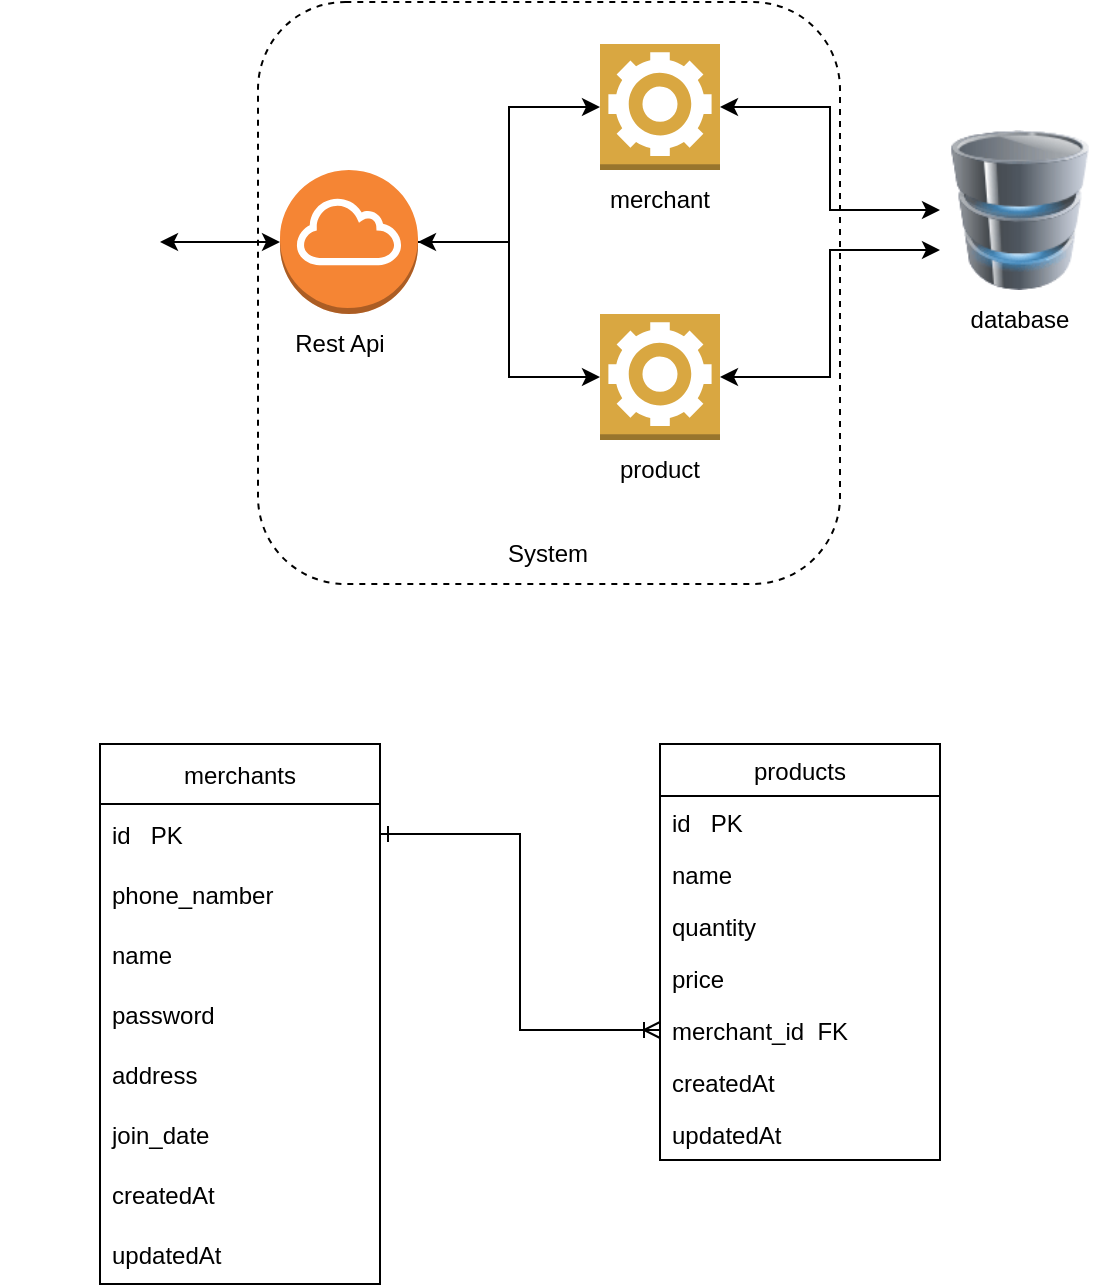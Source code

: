 <mxfile version="16.2.4" type="device"><diagram id="2dhVodxD8WiVbbqwJQWC" name="Page-1"><mxGraphModel dx="868" dy="450" grid="1" gridSize="10" guides="1" tooltips="1" connect="1" arrows="1" fold="1" page="1" pageScale="1" pageWidth="827" pageHeight="1169" math="0" shadow="0"><root><mxCell id="0"/><mxCell id="1" parent="0"/><mxCell id="CDvsLnpdFORwRPhSR7aW-1" value="" style="whiteSpace=wrap;html=1;aspect=fixed;rounded=1;dashed=1;" vertex="1" parent="1"><mxGeometry x="239" y="29" width="291" height="291" as="geometry"/></mxCell><mxCell id="yXV2-8529Brafca5fYZa-14" style="edgeStyle=orthogonalEdgeStyle;rounded=0;orthogonalLoop=1;jettySize=auto;html=1;entryX=0;entryY=0.5;entryDx=0;entryDy=0;entryPerimeter=0;startArrow=classic;startFill=1;" parent="1" source="yXV2-8529Brafca5fYZa-1" target="yXV2-8529Brafca5fYZa-3" edge="1"><mxGeometry relative="1" as="geometry"/></mxCell><mxCell id="yXV2-8529Brafca5fYZa-1" value="" style="shape=image;html=1;verticalAlign=top;verticalLabelPosition=bottom;labelBackgroundColor=#ffffff;imageAspect=0;aspect=fixed;image=https://cdn3.iconfinder.com/data/icons/ballicons-reloaded-free/512/icon-79-128.png" parent="1" vertex="1"><mxGeometry x="110" y="109" width="80" height="80" as="geometry"/></mxCell><mxCell id="yXV2-8529Brafca5fYZa-12" style="edgeStyle=orthogonalEdgeStyle;rounded=0;orthogonalLoop=1;jettySize=auto;html=1;" parent="1" source="yXV2-8529Brafca5fYZa-3" target="yXV2-8529Brafca5fYZa-5" edge="1"><mxGeometry relative="1" as="geometry"/></mxCell><mxCell id="yXV2-8529Brafca5fYZa-13" style="edgeStyle=orthogonalEdgeStyle;rounded=0;orthogonalLoop=1;jettySize=auto;html=1;entryX=0;entryY=0.5;entryDx=0;entryDy=0;entryPerimeter=0;startArrow=classic;startFill=1;" parent="1" source="yXV2-8529Brafca5fYZa-3" target="yXV2-8529Brafca5fYZa-6" edge="1"><mxGeometry relative="1" as="geometry"/></mxCell><mxCell id="yXV2-8529Brafca5fYZa-3" value="" style="outlineConnect=0;dashed=0;verticalLabelPosition=bottom;verticalAlign=top;align=center;html=1;shape=mxgraph.aws3.internet_gateway;fillColor=#F58534;gradientColor=none;" parent="1" vertex="1"><mxGeometry x="250" y="113" width="69" height="72" as="geometry"/></mxCell><mxCell id="yXV2-8529Brafca5fYZa-15" style="edgeStyle=orthogonalEdgeStyle;rounded=0;orthogonalLoop=1;jettySize=auto;html=1;startArrow=classic;startFill=1;" parent="1" source="yXV2-8529Brafca5fYZa-5" target="yXV2-8529Brafca5fYZa-7" edge="1"><mxGeometry relative="1" as="geometry"/></mxCell><mxCell id="yXV2-8529Brafca5fYZa-5" value="" style="outlineConnect=0;dashed=0;verticalLabelPosition=bottom;verticalAlign=top;align=center;html=1;shape=mxgraph.aws3.worker;fillColor=#D9A741;gradientColor=none;" parent="1" vertex="1"><mxGeometry x="410" y="50" width="60" height="63" as="geometry"/></mxCell><mxCell id="yXV2-8529Brafca5fYZa-16" style="edgeStyle=orthogonalEdgeStyle;rounded=0;orthogonalLoop=1;jettySize=auto;html=1;entryX=0;entryY=0.75;entryDx=0;entryDy=0;startArrow=classic;startFill=1;" parent="1" source="yXV2-8529Brafca5fYZa-6" target="yXV2-8529Brafca5fYZa-7" edge="1"><mxGeometry relative="1" as="geometry"/></mxCell><mxCell id="yXV2-8529Brafca5fYZa-6" value="" style="outlineConnect=0;dashed=0;verticalLabelPosition=bottom;verticalAlign=top;align=center;html=1;shape=mxgraph.aws3.worker;fillColor=#D9A741;gradientColor=none;" parent="1" vertex="1"><mxGeometry x="410" y="185" width="60" height="63" as="geometry"/></mxCell><mxCell id="yXV2-8529Brafca5fYZa-7" value="" style="image;html=1;image=img/lib/clip_art/computers/Database_128x128.png" parent="1" vertex="1"><mxGeometry x="580" y="93" width="80" height="80" as="geometry"/></mxCell><mxCell id="yXV2-8529Brafca5fYZa-8" value="merchant" style="text;html=1;strokeColor=none;fillColor=none;align=center;verticalAlign=middle;whiteSpace=wrap;rounded=0;" parent="1" vertex="1"><mxGeometry x="410" y="113" width="60" height="30" as="geometry"/></mxCell><mxCell id="yXV2-8529Brafca5fYZa-9" value="product" style="text;html=1;strokeColor=none;fillColor=none;align=center;verticalAlign=middle;whiteSpace=wrap;rounded=0;" parent="1" vertex="1"><mxGeometry x="410" y="248" width="60" height="30" as="geometry"/></mxCell><mxCell id="yXV2-8529Brafca5fYZa-10" value="database" style="text;html=1;strokeColor=none;fillColor=none;align=center;verticalAlign=middle;whiteSpace=wrap;rounded=0;" parent="1" vertex="1"><mxGeometry x="590" y="173" width="60" height="30" as="geometry"/></mxCell><mxCell id="yXV2-8529Brafca5fYZa-11" value="Rest Api" style="text;html=1;strokeColor=none;fillColor=none;align=center;verticalAlign=middle;whiteSpace=wrap;rounded=0;" parent="1" vertex="1"><mxGeometry x="250" y="185" width="60" height="30" as="geometry"/></mxCell><mxCell id="yXV2-8529Brafca5fYZa-17" value="merchants" style="swimlane;fontStyle=0;childLayout=stackLayout;horizontal=1;startSize=30;horizontalStack=0;resizeParent=1;resizeParentMax=0;resizeLast=0;collapsible=1;marginBottom=0;" parent="1" vertex="1"><mxGeometry x="160" y="400" width="140" height="270" as="geometry"/></mxCell><mxCell id="yXV2-8529Brafca5fYZa-18" value="id   PK" style="text;strokeColor=none;fillColor=none;align=left;verticalAlign=middle;spacingLeft=4;spacingRight=4;overflow=hidden;points=[[0,0.5],[1,0.5]];portConstraint=eastwest;rotatable=0;" parent="yXV2-8529Brafca5fYZa-17" vertex="1"><mxGeometry y="30" width="140" height="30" as="geometry"/></mxCell><mxCell id="yXV2-8529Brafca5fYZa-19" value="phone_namber" style="text;strokeColor=none;fillColor=none;align=left;verticalAlign=middle;spacingLeft=4;spacingRight=4;overflow=hidden;points=[[0,0.5],[1,0.5]];portConstraint=eastwest;rotatable=0;" parent="yXV2-8529Brafca5fYZa-17" vertex="1"><mxGeometry y="60" width="140" height="30" as="geometry"/></mxCell><mxCell id="yXV2-8529Brafca5fYZa-20" value="name" style="text;strokeColor=none;fillColor=none;align=left;verticalAlign=middle;spacingLeft=4;spacingRight=4;overflow=hidden;points=[[0,0.5],[1,0.5]];portConstraint=eastwest;rotatable=0;" parent="yXV2-8529Brafca5fYZa-17" vertex="1"><mxGeometry y="90" width="140" height="30" as="geometry"/></mxCell><mxCell id="yXV2-8529Brafca5fYZa-25" value="password" style="text;strokeColor=none;fillColor=none;align=left;verticalAlign=middle;spacingLeft=4;spacingRight=4;overflow=hidden;points=[[0,0.5],[1,0.5]];portConstraint=eastwest;rotatable=0;" parent="yXV2-8529Brafca5fYZa-17" vertex="1"><mxGeometry y="120" width="140" height="30" as="geometry"/></mxCell><mxCell id="yXV2-8529Brafca5fYZa-26" value="address" style="text;strokeColor=none;fillColor=none;align=left;verticalAlign=middle;spacingLeft=4;spacingRight=4;overflow=hidden;points=[[0,0.5],[1,0.5]];portConstraint=eastwest;rotatable=0;" parent="yXV2-8529Brafca5fYZa-17" vertex="1"><mxGeometry y="150" width="140" height="30" as="geometry"/></mxCell><mxCell id="yXV2-8529Brafca5fYZa-27" value="join_date" style="text;strokeColor=none;fillColor=none;align=left;verticalAlign=middle;spacingLeft=4;spacingRight=4;overflow=hidden;points=[[0,0.5],[1,0.5]];portConstraint=eastwest;rotatable=0;" parent="yXV2-8529Brafca5fYZa-17" vertex="1"><mxGeometry y="180" width="140" height="30" as="geometry"/></mxCell><mxCell id="yXV2-8529Brafca5fYZa-28" value="createdAt" style="text;strokeColor=none;fillColor=none;align=left;verticalAlign=middle;spacingLeft=4;spacingRight=4;overflow=hidden;points=[[0,0.5],[1,0.5]];portConstraint=eastwest;rotatable=0;" parent="yXV2-8529Brafca5fYZa-17" vertex="1"><mxGeometry y="210" width="140" height="30" as="geometry"/></mxCell><mxCell id="yXV2-8529Brafca5fYZa-29" value="updatedAt" style="text;strokeColor=none;fillColor=none;align=left;verticalAlign=middle;spacingLeft=4;spacingRight=4;overflow=hidden;points=[[0,0.5],[1,0.5]];portConstraint=eastwest;rotatable=0;" parent="yXV2-8529Brafca5fYZa-17" vertex="1"><mxGeometry y="240" width="140" height="30" as="geometry"/></mxCell><mxCell id="yXV2-8529Brafca5fYZa-21" value="products" style="swimlane;fontStyle=0;childLayout=stackLayout;horizontal=1;startSize=26;fillColor=none;horizontalStack=0;resizeParent=1;resizeParentMax=0;resizeLast=0;collapsible=1;marginBottom=0;" parent="1" vertex="1"><mxGeometry x="440" y="400" width="140" height="208" as="geometry"/></mxCell><mxCell id="yXV2-8529Brafca5fYZa-22" value="id   PK" style="text;strokeColor=none;fillColor=none;align=left;verticalAlign=top;spacingLeft=4;spacingRight=4;overflow=hidden;rotatable=0;points=[[0,0.5],[1,0.5]];portConstraint=eastwest;" parent="yXV2-8529Brafca5fYZa-21" vertex="1"><mxGeometry y="26" width="140" height="26" as="geometry"/></mxCell><mxCell id="yXV2-8529Brafca5fYZa-23" value="name" style="text;strokeColor=none;fillColor=none;align=left;verticalAlign=top;spacingLeft=4;spacingRight=4;overflow=hidden;rotatable=0;points=[[0,0.5],[1,0.5]];portConstraint=eastwest;" parent="yXV2-8529Brafca5fYZa-21" vertex="1"><mxGeometry y="52" width="140" height="26" as="geometry"/></mxCell><mxCell id="yXV2-8529Brafca5fYZa-24" value="quantity" style="text;strokeColor=none;fillColor=none;align=left;verticalAlign=top;spacingLeft=4;spacingRight=4;overflow=hidden;rotatable=0;points=[[0,0.5],[1,0.5]];portConstraint=eastwest;" parent="yXV2-8529Brafca5fYZa-21" vertex="1"><mxGeometry y="78" width="140" height="26" as="geometry"/></mxCell><mxCell id="yXV2-8529Brafca5fYZa-30" value="price" style="text;strokeColor=none;fillColor=none;align=left;verticalAlign=top;spacingLeft=4;spacingRight=4;overflow=hidden;rotatable=0;points=[[0,0.5],[1,0.5]];portConstraint=eastwest;" parent="yXV2-8529Brafca5fYZa-21" vertex="1"><mxGeometry y="104" width="140" height="26" as="geometry"/></mxCell><mxCell id="yXV2-8529Brafca5fYZa-31" value="merchant_id  FK" style="text;strokeColor=none;fillColor=none;align=left;verticalAlign=top;spacingLeft=4;spacingRight=4;overflow=hidden;rotatable=0;points=[[0,0.5],[1,0.5]];portConstraint=eastwest;" parent="yXV2-8529Brafca5fYZa-21" vertex="1"><mxGeometry y="130" width="140" height="26" as="geometry"/></mxCell><mxCell id="yXV2-8529Brafca5fYZa-32" value="createdAt" style="text;strokeColor=none;fillColor=none;align=left;verticalAlign=top;spacingLeft=4;spacingRight=4;overflow=hidden;rotatable=0;points=[[0,0.5],[1,0.5]];portConstraint=eastwest;" parent="yXV2-8529Brafca5fYZa-21" vertex="1"><mxGeometry y="156" width="140" height="26" as="geometry"/></mxCell><mxCell id="yXV2-8529Brafca5fYZa-33" value="updatedAt" style="text;strokeColor=none;fillColor=none;align=left;verticalAlign=top;spacingLeft=4;spacingRight=4;overflow=hidden;rotatable=0;points=[[0,0.5],[1,0.5]];portConstraint=eastwest;" parent="yXV2-8529Brafca5fYZa-21" vertex="1"><mxGeometry y="182" width="140" height="26" as="geometry"/></mxCell><mxCell id="yXV2-8529Brafca5fYZa-34" style="edgeStyle=orthogonalEdgeStyle;rounded=0;orthogonalLoop=1;jettySize=auto;html=1;startArrow=ERone;startFill=0;endArrow=ERoneToMany;endFill=0;" parent="1" source="yXV2-8529Brafca5fYZa-18" target="yXV2-8529Brafca5fYZa-31" edge="1"><mxGeometry relative="1" as="geometry"/></mxCell><mxCell id="CDvsLnpdFORwRPhSR7aW-3" value="System" style="text;html=1;strokeColor=none;fillColor=none;align=center;verticalAlign=middle;whiteSpace=wrap;rounded=0;" vertex="1" parent="1"><mxGeometry x="354" y="290" width="60" height="30" as="geometry"/></mxCell></root></mxGraphModel></diagram></mxfile>